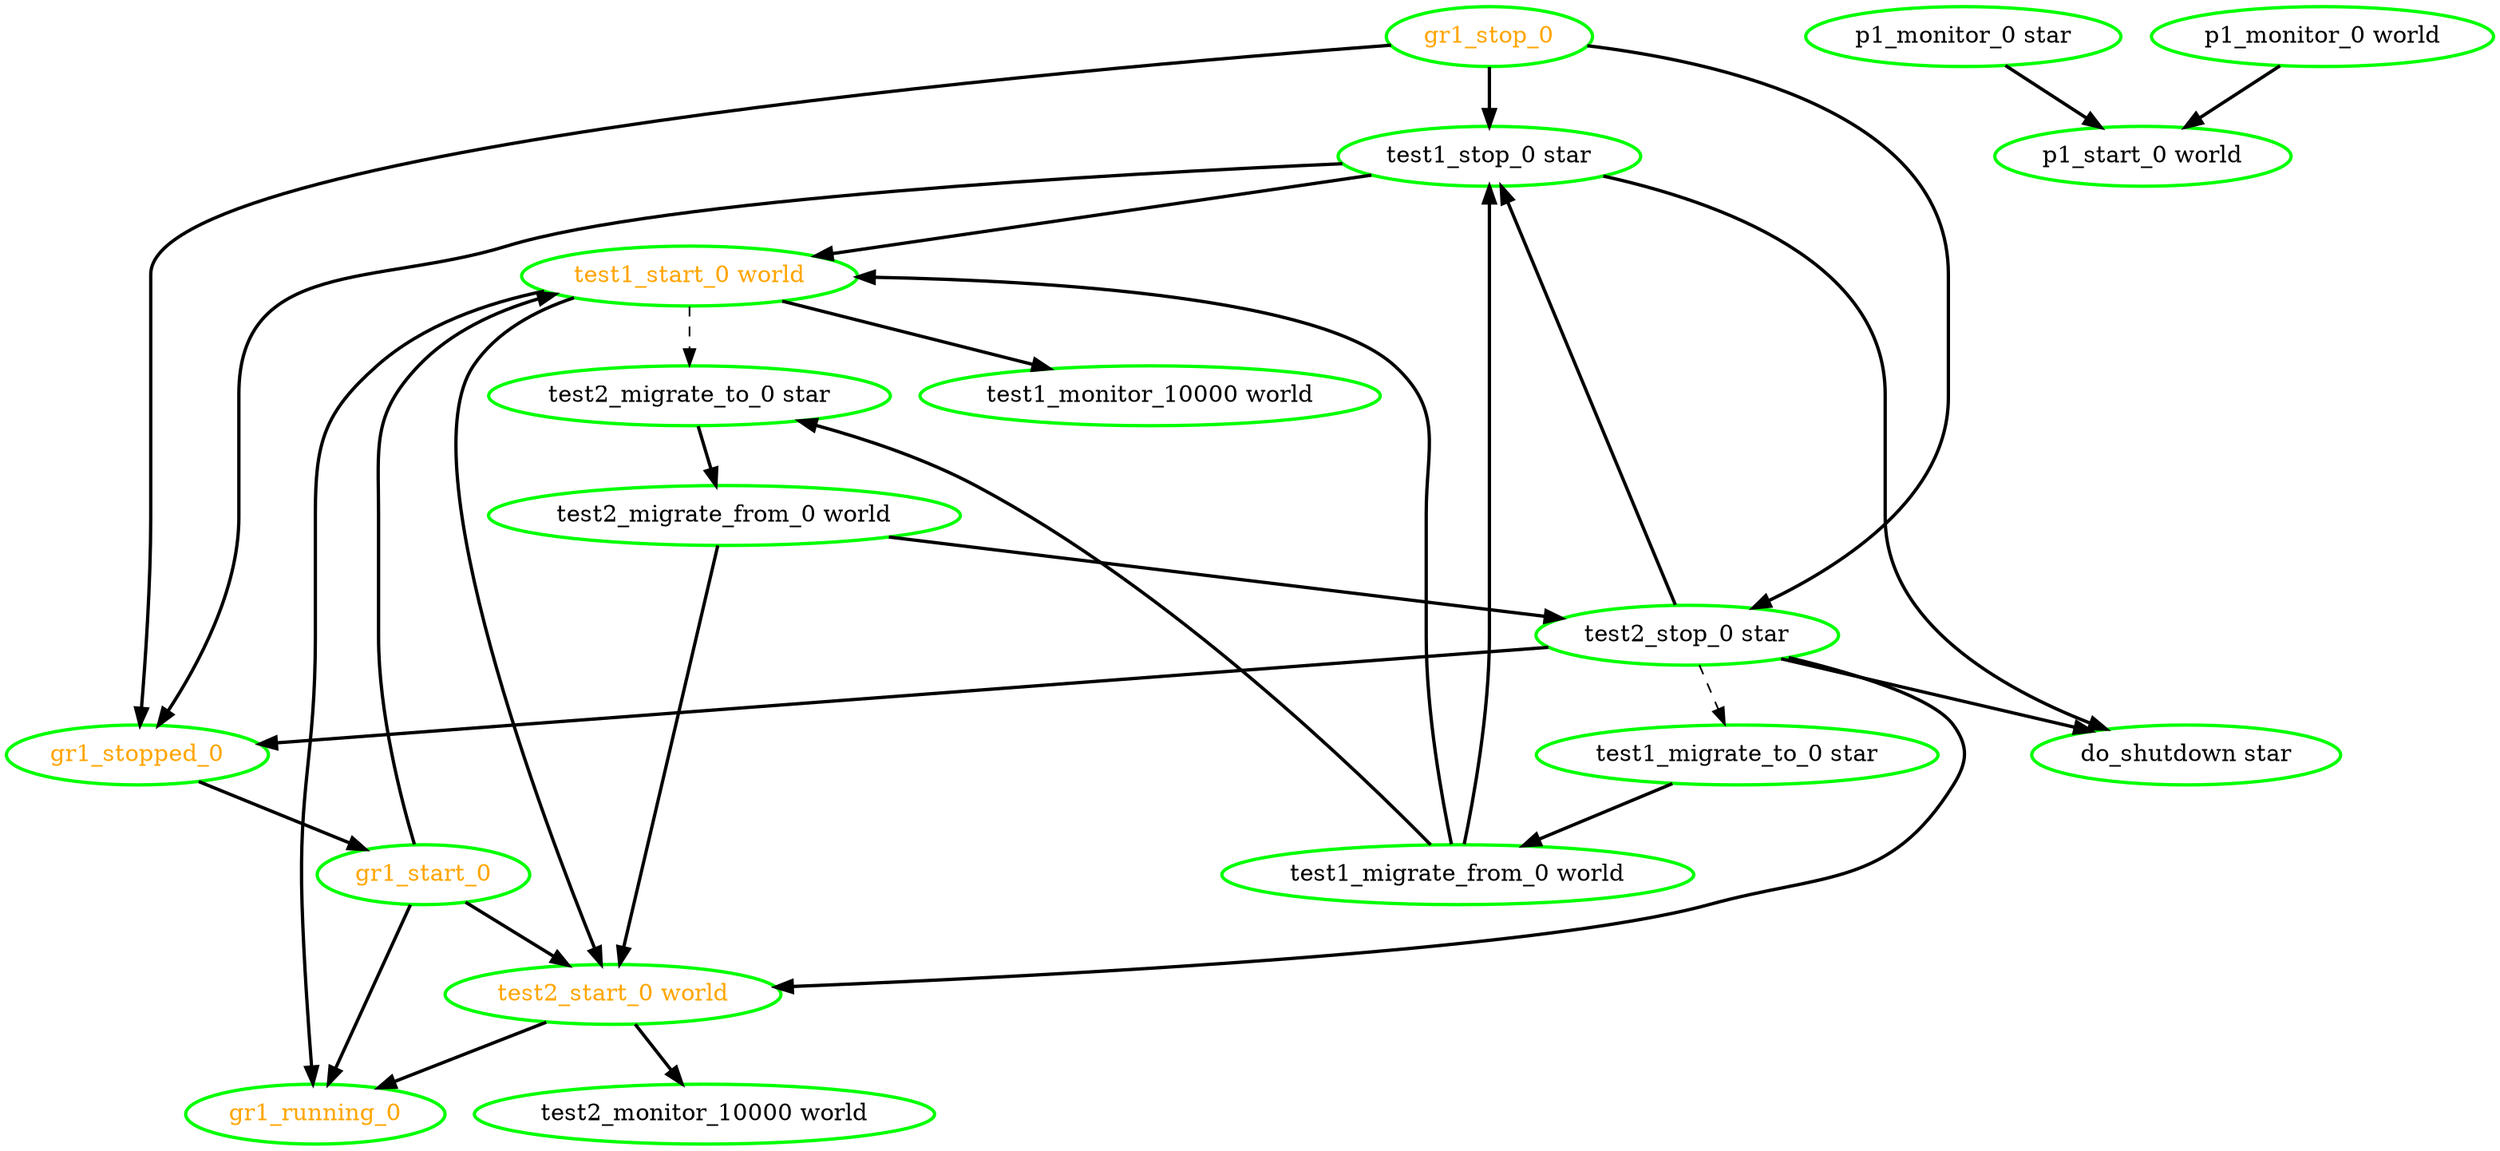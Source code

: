 digraph "g" {
"do_shutdown star" [ style=bold color="green" fontcolor="black" ]
"gr1_running_0" [ style=bold color="green" fontcolor="orange" ]
"gr1_start_0" -> "gr1_running_0" [ style = bold]
"gr1_start_0" -> "test1_start_0 world" [ style = bold]
"gr1_start_0" -> "test2_start_0 world" [ style = bold]
"gr1_start_0" [ style=bold color="green" fontcolor="orange" ]
"gr1_stop_0" -> "gr1_stopped_0" [ style = bold]
"gr1_stop_0" -> "test1_stop_0 star" [ style = bold]
"gr1_stop_0" -> "test2_stop_0 star" [ style = bold]
"gr1_stop_0" [ style=bold color="green" fontcolor="orange" ]
"gr1_stopped_0" -> "gr1_start_0" [ style = bold]
"gr1_stopped_0" [ style=bold color="green" fontcolor="orange" ]
"p1_monitor_0 star" -> "p1_start_0 world" [ style = bold]
"p1_monitor_0 star" [ style=bold color="green" fontcolor="black" ]
"p1_monitor_0 world" -> "p1_start_0 world" [ style = bold]
"p1_monitor_0 world" [ style=bold color="green" fontcolor="black" ]
"p1_start_0 world" [ style=bold color="green" fontcolor="black" ]
"test1_migrate_from_0 world" -> "test1_start_0 world" [ style = bold]
"test1_migrate_from_0 world" -> "test1_stop_0 star" [ style = bold]
"test1_migrate_from_0 world" -> "test2_migrate_to_0 star" [ style = bold]
"test1_migrate_from_0 world" [ style=bold color="green" fontcolor="black"]
"test1_migrate_to_0 star" -> "test1_migrate_from_0 world" [ style = bold]
"test1_migrate_to_0 star" [ style=bold color="green" fontcolor="black"]
"test1_monitor_10000 world" [ style=bold color="green" fontcolor="black" ]
"test1_start_0 world" -> "gr1_running_0" [ style = bold]
"test1_start_0 world" -> "test1_monitor_10000 world" [ style = bold]
"test1_start_0 world" -> "test2_migrate_to_0 star" [ style = dashed]
"test1_start_0 world" -> "test2_start_0 world" [ style = bold]
"test1_start_0 world" [ style=bold color="green" fontcolor="orange"]
"test1_stop_0 star" -> "do_shutdown star" [ style = bold]
"test1_stop_0 star" -> "gr1_stopped_0" [ style = bold]
"test1_stop_0 star" -> "test1_start_0 world" [ style = bold]
"test1_stop_0 star" [ style=bold color="green" fontcolor="black" ]
"test2_migrate_from_0 world" -> "test2_start_0 world" [ style = bold]
"test2_migrate_from_0 world" -> "test2_stop_0 star" [ style = bold]
"test2_migrate_from_0 world" [ style=bold color="green" fontcolor="black"]
"test2_migrate_to_0 star" -> "test2_migrate_from_0 world" [ style = bold]
"test2_migrate_to_0 star" [ style=bold color="green" fontcolor="black"]
"test2_monitor_10000 world" [ style=bold color="green" fontcolor="black" ]
"test2_start_0 world" -> "gr1_running_0" [ style = bold]
"test2_start_0 world" -> "test2_monitor_10000 world" [ style = bold]
"test2_start_0 world" [ style=bold color="green" fontcolor="orange"]
"test2_stop_0 star" -> "do_shutdown star" [ style = bold]
"test2_stop_0 star" -> "gr1_stopped_0" [ style = bold]
"test2_stop_0 star" -> "test1_migrate_to_0 star" [ style = dashed]
"test2_stop_0 star" -> "test1_stop_0 star" [ style = bold]
"test2_stop_0 star" -> "test2_start_0 world" [ style = bold]
"test2_stop_0 star" [ style=bold color="green" fontcolor="black" ]
}
